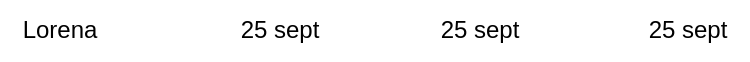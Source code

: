 <mxfile version="21.8.2" type="github">
  <diagram name="Página-1" id="_WKy5hyCKDBeSHOf2f6W">
    <mxGraphModel dx="979" dy="516" grid="1" gridSize="10" guides="1" tooltips="1" connect="1" arrows="1" fold="1" page="1" pageScale="1" pageWidth="827" pageHeight="1169" math="0" shadow="0">
      <root>
        <mxCell id="0" />
        <mxCell id="1" parent="0" />
        <mxCell id="5z_EyvK3sEdfh1NYNkOx-1" value="Lorena&lt;br&gt;" style="text;html=1;strokeColor=none;fillColor=none;align=center;verticalAlign=middle;whiteSpace=wrap;rounded=0;" vertex="1" parent="1">
          <mxGeometry x="70" y="40" width="60" height="30" as="geometry" />
        </mxCell>
        <mxCell id="5z_EyvK3sEdfh1NYNkOx-2" value="25 sept" style="text;html=1;strokeColor=none;fillColor=none;align=center;verticalAlign=middle;whiteSpace=wrap;rounded=0;" vertex="1" parent="1">
          <mxGeometry x="180" y="40" width="60" height="30" as="geometry" />
        </mxCell>
        <mxCell id="5z_EyvK3sEdfh1NYNkOx-3" value="25 sept" style="text;html=1;strokeColor=none;fillColor=none;align=center;verticalAlign=middle;whiteSpace=wrap;rounded=0;" vertex="1" parent="1">
          <mxGeometry x="280" y="40" width="60" height="30" as="geometry" />
        </mxCell>
        <mxCell id="5z_EyvK3sEdfh1NYNkOx-4" value="25 sept" style="text;html=1;strokeColor=none;fillColor=none;align=center;verticalAlign=middle;whiteSpace=wrap;rounded=0;" vertex="1" parent="1">
          <mxGeometry x="384" y="40" width="60" height="30" as="geometry" />
        </mxCell>
      </root>
    </mxGraphModel>
  </diagram>
</mxfile>

